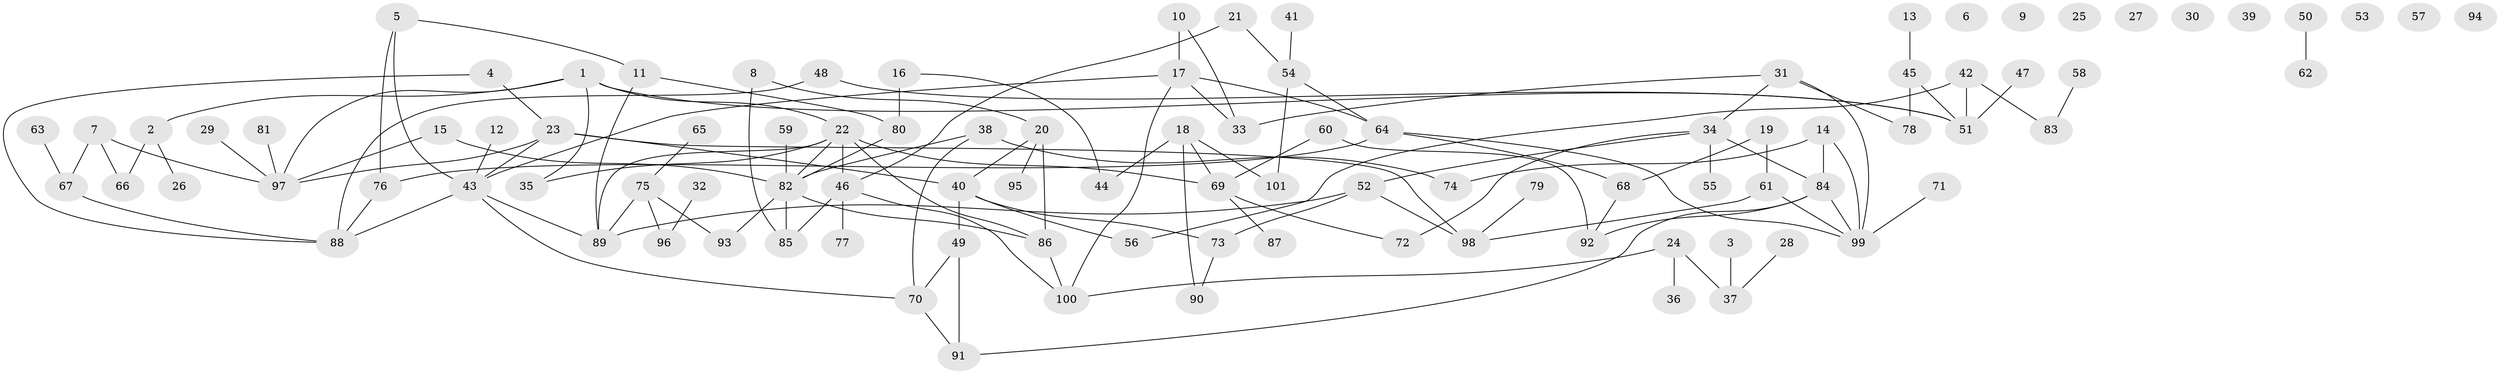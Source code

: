 // Generated by graph-tools (version 1.1) at 2025/39/03/09/25 04:39:43]
// undirected, 101 vertices, 131 edges
graph export_dot {
graph [start="1"]
  node [color=gray90,style=filled];
  1;
  2;
  3;
  4;
  5;
  6;
  7;
  8;
  9;
  10;
  11;
  12;
  13;
  14;
  15;
  16;
  17;
  18;
  19;
  20;
  21;
  22;
  23;
  24;
  25;
  26;
  27;
  28;
  29;
  30;
  31;
  32;
  33;
  34;
  35;
  36;
  37;
  38;
  39;
  40;
  41;
  42;
  43;
  44;
  45;
  46;
  47;
  48;
  49;
  50;
  51;
  52;
  53;
  54;
  55;
  56;
  57;
  58;
  59;
  60;
  61;
  62;
  63;
  64;
  65;
  66;
  67;
  68;
  69;
  70;
  71;
  72;
  73;
  74;
  75;
  76;
  77;
  78;
  79;
  80;
  81;
  82;
  83;
  84;
  85;
  86;
  87;
  88;
  89;
  90;
  91;
  92;
  93;
  94;
  95;
  96;
  97;
  98;
  99;
  100;
  101;
  1 -- 2;
  1 -- 22;
  1 -- 35;
  1 -- 51;
  1 -- 97;
  2 -- 26;
  2 -- 66;
  3 -- 37;
  4 -- 23;
  4 -- 88;
  5 -- 11;
  5 -- 43;
  5 -- 76;
  7 -- 66;
  7 -- 67;
  7 -- 97;
  8 -- 20;
  8 -- 85;
  10 -- 17;
  10 -- 33;
  11 -- 80;
  11 -- 89;
  12 -- 43;
  13 -- 45;
  14 -- 74;
  14 -- 84;
  14 -- 99;
  15 -- 82;
  15 -- 97;
  16 -- 44;
  16 -- 80;
  17 -- 33;
  17 -- 43;
  17 -- 64;
  17 -- 100;
  18 -- 44;
  18 -- 69;
  18 -- 90;
  18 -- 101;
  19 -- 61;
  19 -- 68;
  20 -- 40;
  20 -- 86;
  20 -- 95;
  21 -- 46;
  21 -- 54;
  22 -- 35;
  22 -- 46;
  22 -- 69;
  22 -- 82;
  22 -- 86;
  22 -- 89;
  23 -- 40;
  23 -- 43;
  23 -- 97;
  23 -- 98;
  24 -- 36;
  24 -- 37;
  24 -- 100;
  28 -- 37;
  29 -- 97;
  31 -- 33;
  31 -- 34;
  31 -- 78;
  31 -- 99;
  32 -- 96;
  34 -- 52;
  34 -- 55;
  34 -- 72;
  34 -- 84;
  38 -- 70;
  38 -- 74;
  38 -- 82;
  40 -- 49;
  40 -- 56;
  40 -- 73;
  41 -- 54;
  42 -- 51;
  42 -- 56;
  42 -- 83;
  43 -- 70;
  43 -- 88;
  43 -- 89;
  45 -- 51;
  45 -- 78;
  46 -- 77;
  46 -- 85;
  46 -- 100;
  47 -- 51;
  48 -- 51;
  48 -- 88;
  49 -- 70;
  49 -- 91;
  50 -- 62;
  52 -- 73;
  52 -- 89;
  52 -- 98;
  54 -- 64;
  54 -- 101;
  58 -- 83;
  59 -- 82;
  60 -- 69;
  60 -- 92;
  61 -- 98;
  61 -- 99;
  63 -- 67;
  64 -- 68;
  64 -- 76;
  64 -- 99;
  65 -- 75;
  67 -- 88;
  68 -- 92;
  69 -- 72;
  69 -- 87;
  70 -- 91;
  71 -- 99;
  73 -- 90;
  75 -- 89;
  75 -- 93;
  75 -- 96;
  76 -- 88;
  79 -- 98;
  80 -- 82;
  81 -- 97;
  82 -- 85;
  82 -- 86;
  82 -- 93;
  84 -- 91;
  84 -- 92;
  84 -- 99;
  86 -- 100;
}
